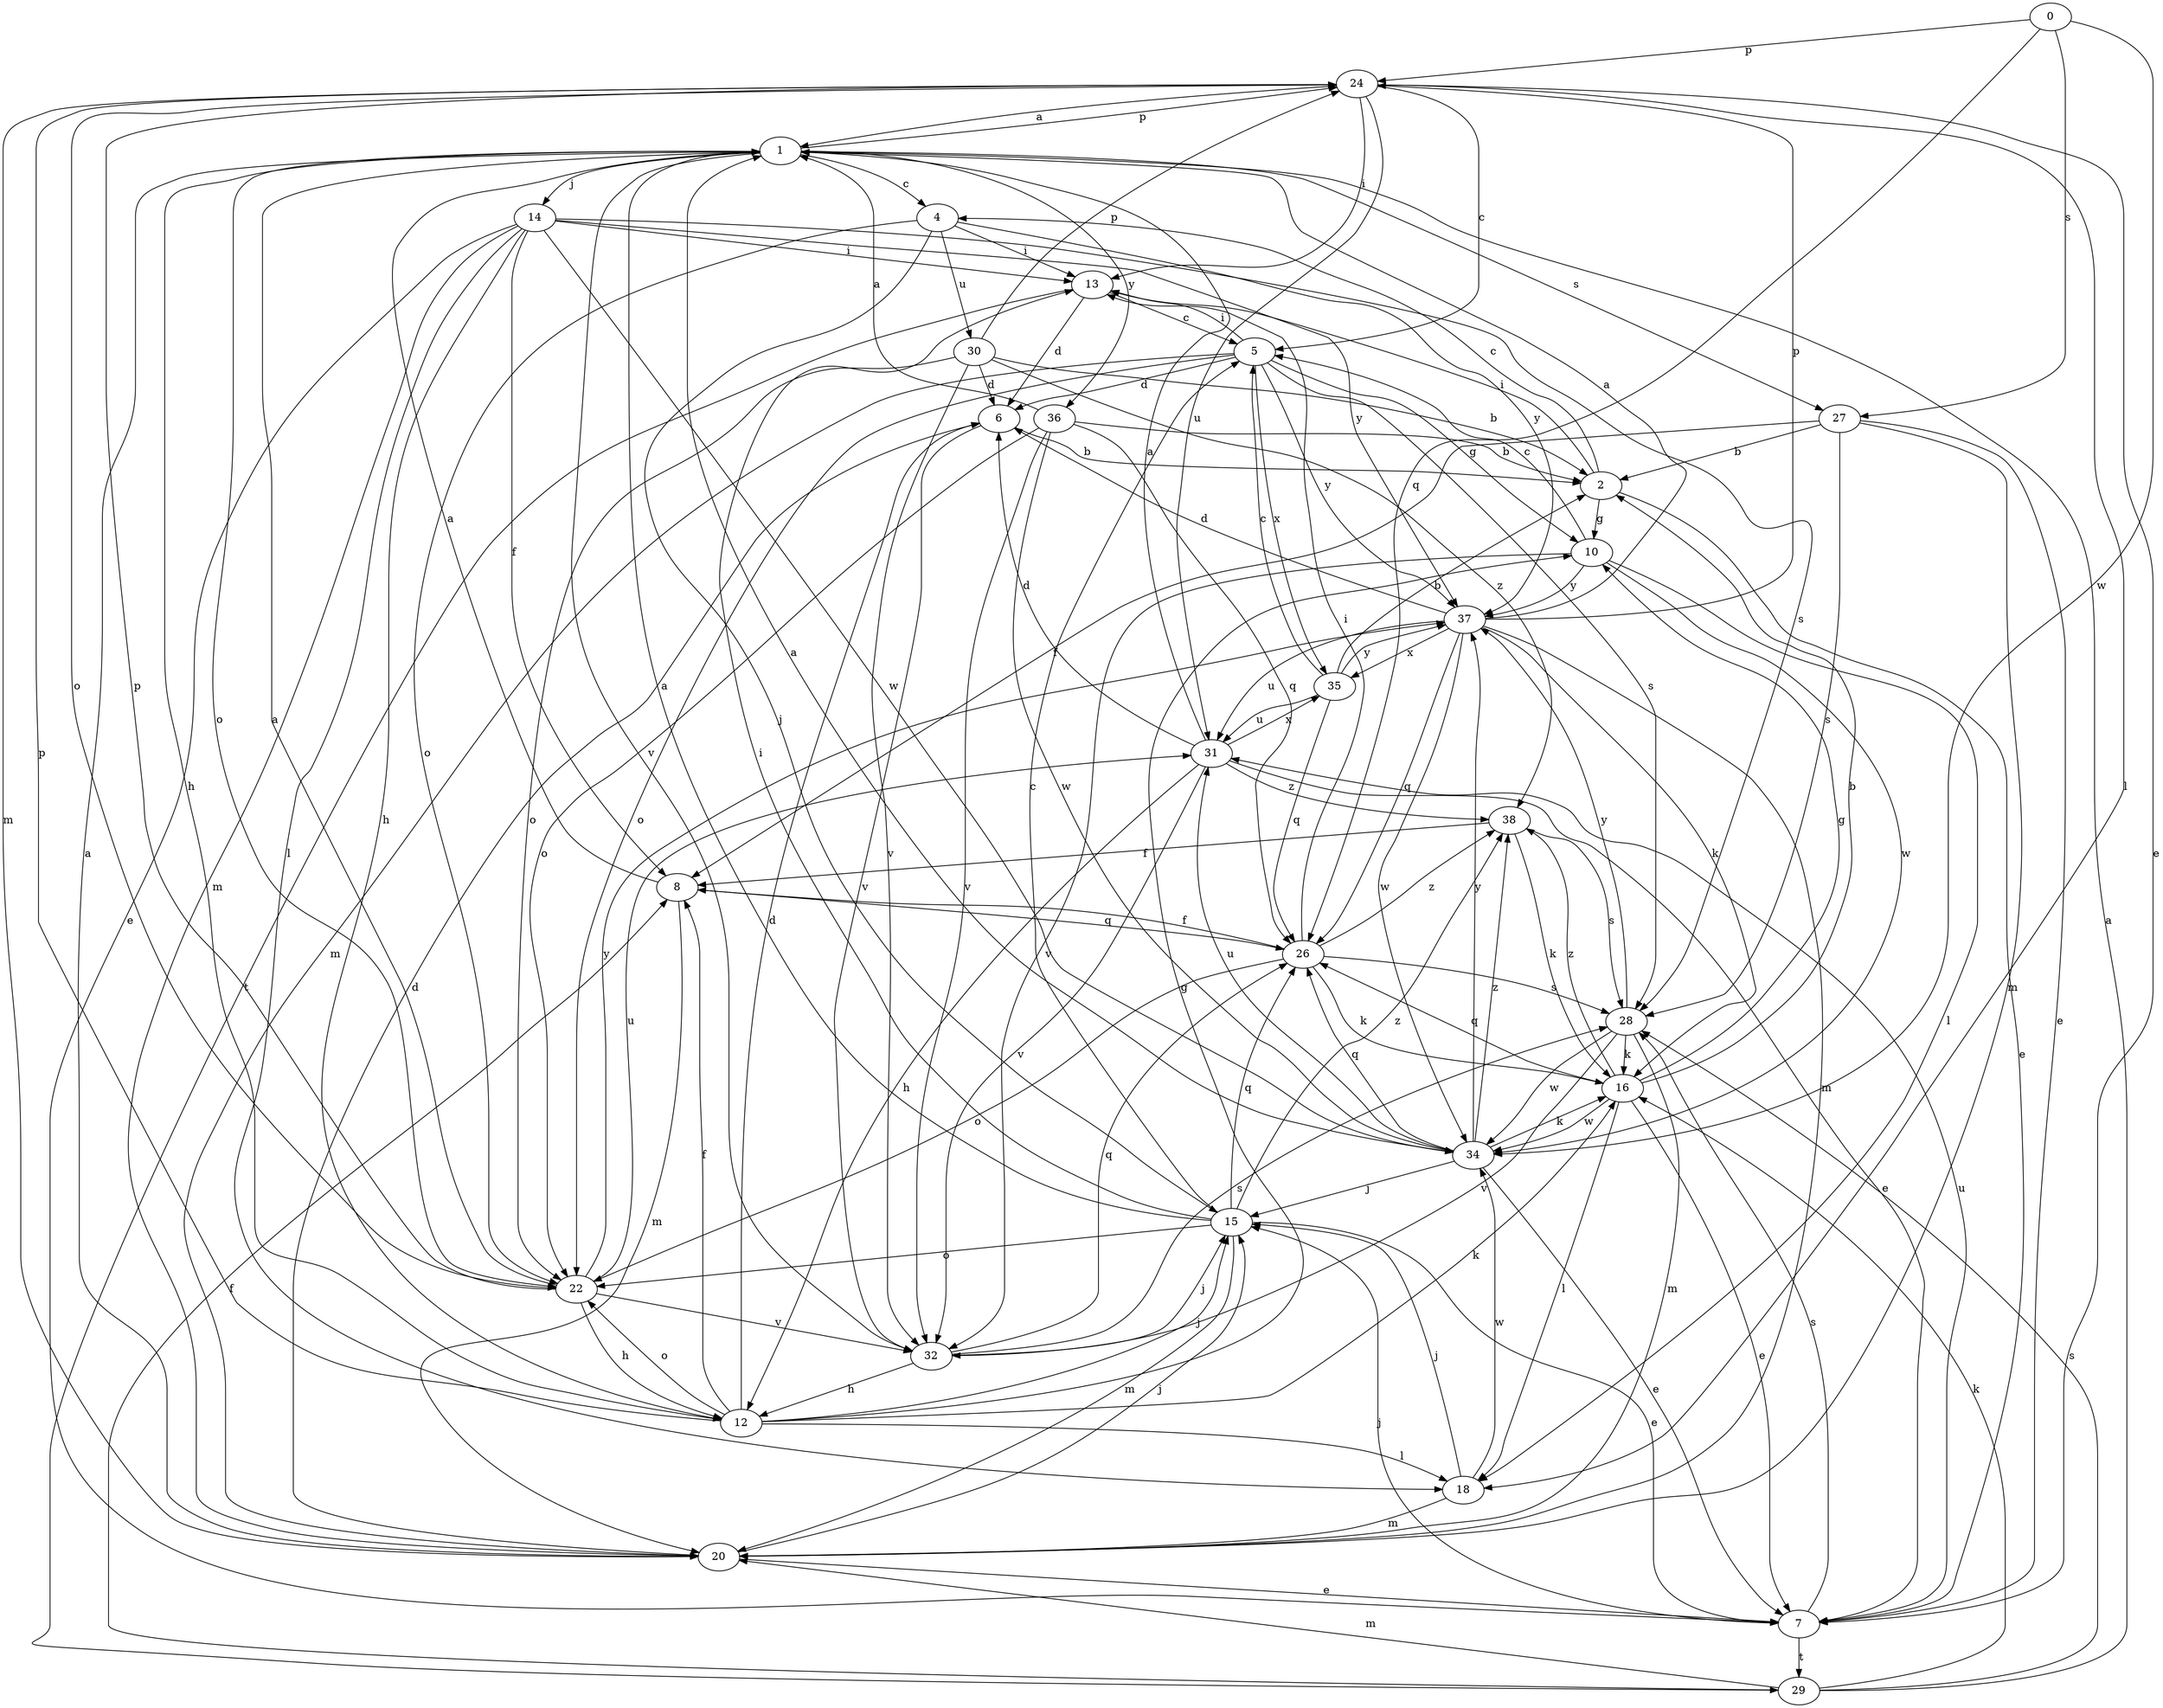 strict digraph  {
0;
1;
2;
4;
5;
6;
7;
8;
10;
12;
13;
14;
15;
16;
18;
20;
22;
24;
26;
27;
28;
29;
30;
31;
32;
34;
35;
36;
37;
38;
0 -> 24  [label=p];
0 -> 26  [label=q];
0 -> 27  [label=s];
0 -> 34  [label=w];
1 -> 4  [label=c];
1 -> 12  [label=h];
1 -> 14  [label=j];
1 -> 22  [label=o];
1 -> 24  [label=p];
1 -> 27  [label=s];
1 -> 32  [label=v];
1 -> 36  [label=y];
2 -> 4  [label=c];
2 -> 7  [label=e];
2 -> 10  [label=g];
2 -> 13  [label=i];
4 -> 13  [label=i];
4 -> 15  [label=j];
4 -> 22  [label=o];
4 -> 30  [label=u];
4 -> 37  [label=y];
5 -> 6  [label=d];
5 -> 10  [label=g];
5 -> 13  [label=i];
5 -> 20  [label=m];
5 -> 22  [label=o];
5 -> 28  [label=s];
5 -> 35  [label=x];
5 -> 37  [label=y];
6 -> 2  [label=b];
6 -> 32  [label=v];
7 -> 15  [label=j];
7 -> 28  [label=s];
7 -> 29  [label=t];
7 -> 31  [label=u];
8 -> 1  [label=a];
8 -> 20  [label=m];
8 -> 26  [label=q];
10 -> 5  [label=c];
10 -> 18  [label=l];
10 -> 32  [label=v];
10 -> 34  [label=w];
10 -> 37  [label=y];
12 -> 6  [label=d];
12 -> 8  [label=f];
12 -> 10  [label=g];
12 -> 15  [label=j];
12 -> 16  [label=k];
12 -> 18  [label=l];
12 -> 22  [label=o];
12 -> 24  [label=p];
13 -> 5  [label=c];
13 -> 6  [label=d];
13 -> 29  [label=t];
14 -> 7  [label=e];
14 -> 8  [label=f];
14 -> 12  [label=h];
14 -> 13  [label=i];
14 -> 18  [label=l];
14 -> 20  [label=m];
14 -> 28  [label=s];
14 -> 34  [label=w];
14 -> 37  [label=y];
15 -> 1  [label=a];
15 -> 5  [label=c];
15 -> 7  [label=e];
15 -> 13  [label=i];
15 -> 20  [label=m];
15 -> 22  [label=o];
15 -> 26  [label=q];
15 -> 38  [label=z];
16 -> 2  [label=b];
16 -> 7  [label=e];
16 -> 10  [label=g];
16 -> 18  [label=l];
16 -> 26  [label=q];
16 -> 34  [label=w];
16 -> 38  [label=z];
18 -> 15  [label=j];
18 -> 20  [label=m];
18 -> 34  [label=w];
20 -> 1  [label=a];
20 -> 6  [label=d];
20 -> 7  [label=e];
20 -> 15  [label=j];
22 -> 1  [label=a];
22 -> 12  [label=h];
22 -> 24  [label=p];
22 -> 31  [label=u];
22 -> 32  [label=v];
22 -> 37  [label=y];
24 -> 1  [label=a];
24 -> 5  [label=c];
24 -> 7  [label=e];
24 -> 13  [label=i];
24 -> 18  [label=l];
24 -> 20  [label=m];
24 -> 22  [label=o];
24 -> 31  [label=u];
26 -> 8  [label=f];
26 -> 13  [label=i];
26 -> 16  [label=k];
26 -> 22  [label=o];
26 -> 28  [label=s];
26 -> 38  [label=z];
27 -> 2  [label=b];
27 -> 7  [label=e];
27 -> 8  [label=f];
27 -> 20  [label=m];
27 -> 28  [label=s];
28 -> 16  [label=k];
28 -> 20  [label=m];
28 -> 32  [label=v];
28 -> 34  [label=w];
28 -> 37  [label=y];
29 -> 1  [label=a];
29 -> 8  [label=f];
29 -> 16  [label=k];
29 -> 20  [label=m];
29 -> 28  [label=s];
30 -> 2  [label=b];
30 -> 6  [label=d];
30 -> 22  [label=o];
30 -> 24  [label=p];
30 -> 32  [label=v];
30 -> 38  [label=z];
31 -> 1  [label=a];
31 -> 6  [label=d];
31 -> 7  [label=e];
31 -> 12  [label=h];
31 -> 32  [label=v];
31 -> 35  [label=x];
31 -> 38  [label=z];
32 -> 12  [label=h];
32 -> 15  [label=j];
32 -> 26  [label=q];
32 -> 28  [label=s];
34 -> 1  [label=a];
34 -> 7  [label=e];
34 -> 15  [label=j];
34 -> 16  [label=k];
34 -> 26  [label=q];
34 -> 31  [label=u];
34 -> 37  [label=y];
34 -> 38  [label=z];
35 -> 2  [label=b];
35 -> 5  [label=c];
35 -> 26  [label=q];
35 -> 31  [label=u];
35 -> 37  [label=y];
36 -> 1  [label=a];
36 -> 2  [label=b];
36 -> 22  [label=o];
36 -> 26  [label=q];
36 -> 32  [label=v];
36 -> 34  [label=w];
37 -> 1  [label=a];
37 -> 6  [label=d];
37 -> 16  [label=k];
37 -> 20  [label=m];
37 -> 24  [label=p];
37 -> 26  [label=q];
37 -> 31  [label=u];
37 -> 34  [label=w];
37 -> 35  [label=x];
38 -> 8  [label=f];
38 -> 16  [label=k];
38 -> 28  [label=s];
}
